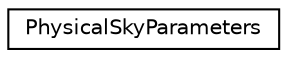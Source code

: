 digraph "Graphical Class Hierarchy"
{
 // LATEX_PDF_SIZE
  edge [fontname="Helvetica",fontsize="10",labelfontname="Helvetica",labelfontsize="10"];
  node [fontname="Helvetica",fontsize="10",shape=record];
  rankdir="LR";
  Node0 [label="PhysicalSkyParameters",height=0.2,width=0.4,color="black", fillcolor="white", style="filled",URL="$struct_physical_sky_parameters.html",tooltip=" "];
}
